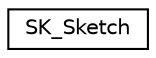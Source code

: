 digraph G
{
  edge [fontname="Helvetica",fontsize="10",labelfontname="Helvetica",labelfontsize="10"];
  node [fontname="Helvetica",fontsize="10",shape=record];
  rankdir=LR;
  Node1 [label="SK_Sketch",height=0.2,width=0.4,color="black", fillcolor="white", style="filled",URL="$d3/d66/structSK__Sketch.html"];
}
